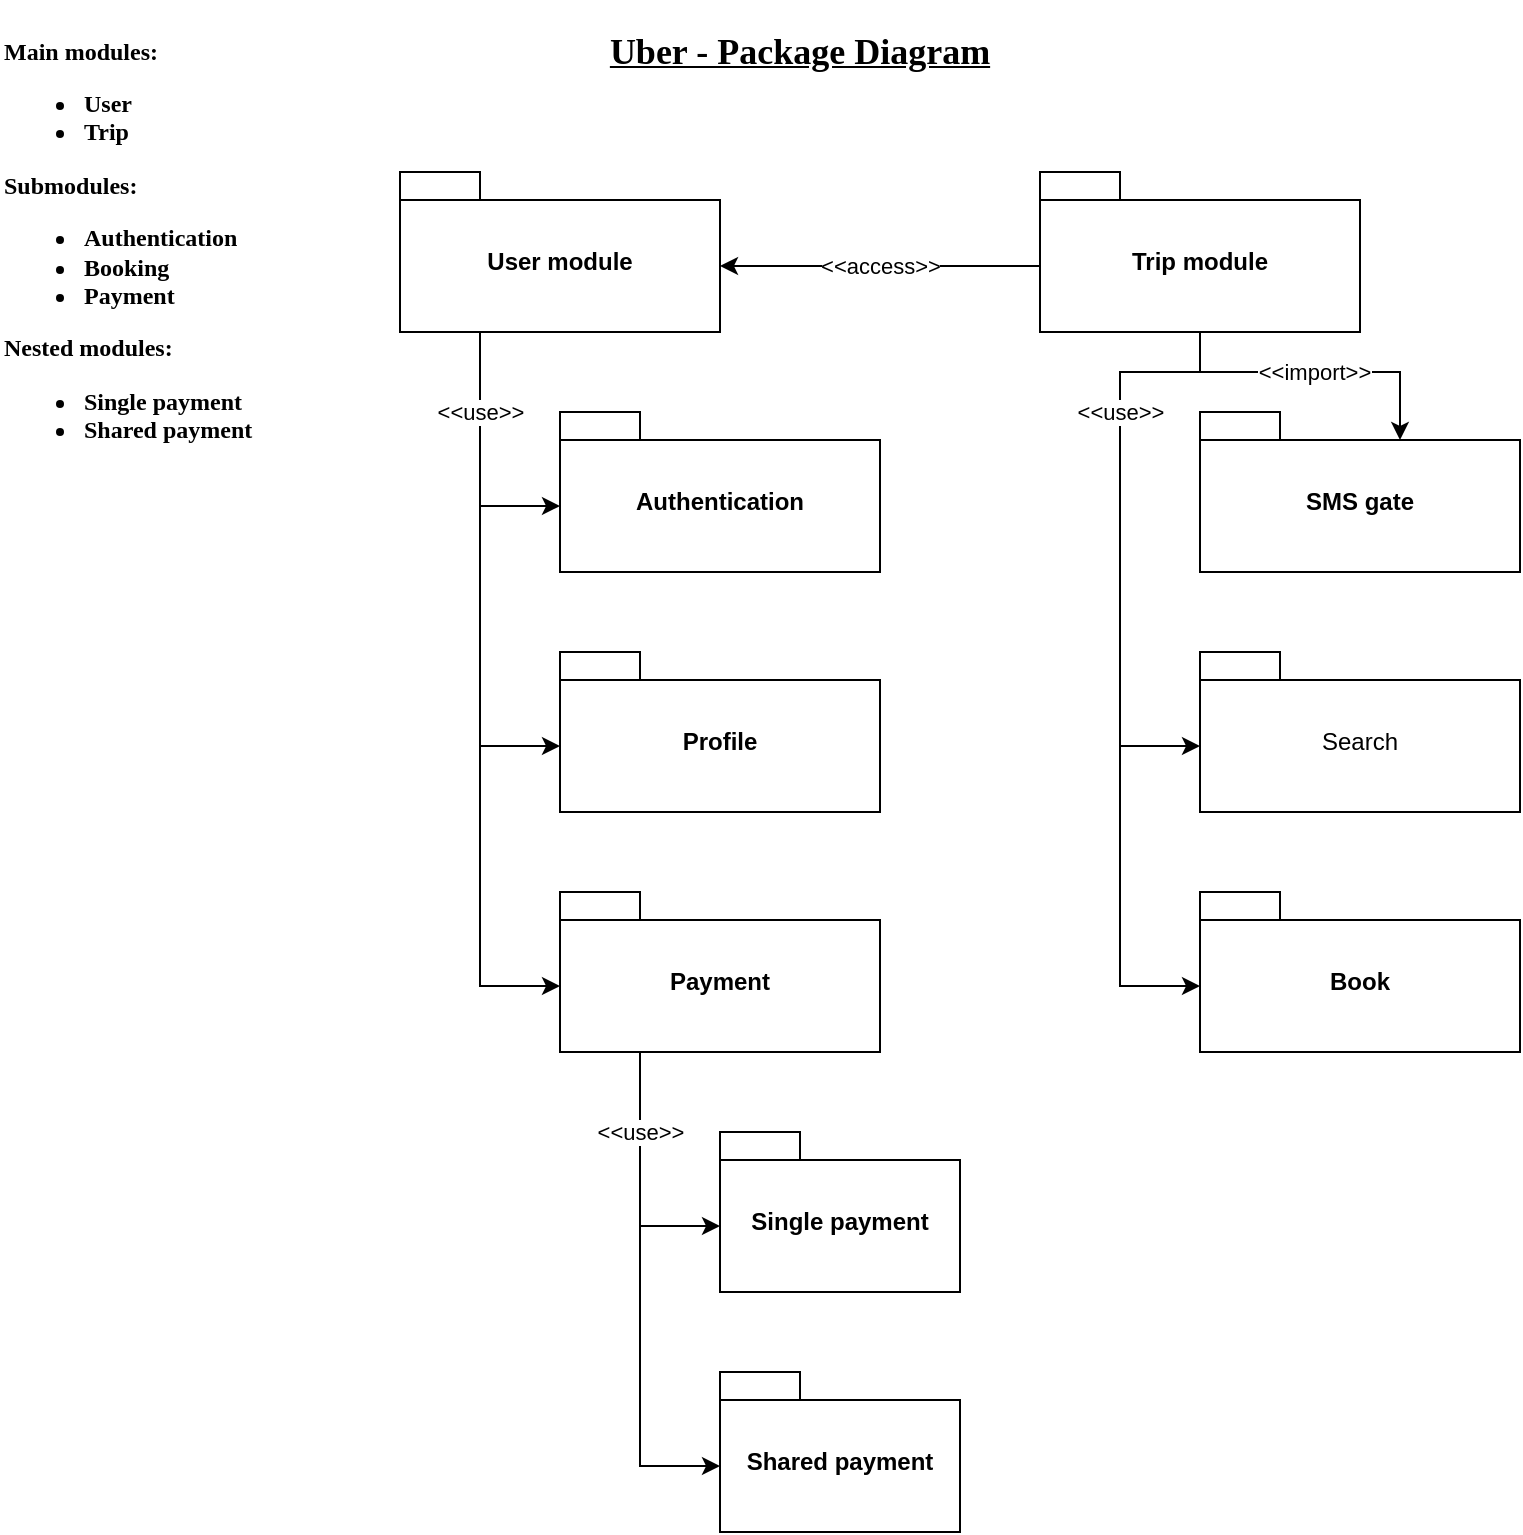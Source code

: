 <mxfile version="21.2.3" type="device">
  <diagram name="Página-1" id="1fvcG23crWfIbfJi2DBt">
    <mxGraphModel dx="874" dy="476" grid="1" gridSize="10" guides="1" tooltips="1" connect="1" arrows="1" fold="1" page="1" pageScale="1" pageWidth="827" pageHeight="1169" background="#ffffff" math="0" shadow="0">
      <root>
        <mxCell id="0" />
        <mxCell id="1" parent="0" />
        <mxCell id="rSQ5uIUUuOZ013JtsYNy-1" value="Main modules:&lt;br&gt;&lt;ul&gt;&lt;li&gt;User&lt;/li&gt;&lt;li&gt;Trip&lt;/li&gt;&lt;/ul&gt;&lt;div&gt;Submodules:&lt;/div&gt;&lt;div&gt;&lt;ul&gt;&lt;li&gt;Authentication&lt;/li&gt;&lt;li&gt;Booking&lt;/li&gt;&lt;li&gt;Payment&lt;/li&gt;&lt;/ul&gt;&lt;div&gt;Nested modules:&lt;/div&gt;&lt;/div&gt;&lt;div&gt;&lt;ul&gt;&lt;li&gt;Single payment&lt;/li&gt;&lt;li&gt;Shared payment&lt;/li&gt;&lt;/ul&gt;&lt;/div&gt;" style="text;html=1;strokeColor=none;fillColor=none;align=left;verticalAlign=middle;whiteSpace=wrap;rounded=0;fontFamily=Coming Soon;fontSource=https%3A%2F%2Ffonts.googleapis.com%2Fcss%3Ffamily%3DComing%2BSoon;fontStyle=1" parent="1" vertex="1">
          <mxGeometry x="40" y="40" width="200" height="240" as="geometry" />
        </mxCell>
        <mxCell id="rSQ5uIUUuOZ013JtsYNy-2" value="&lt;h2&gt;Uber - Package Diagram&lt;/h2&gt;" style="text;html=1;strokeColor=none;fillColor=none;align=center;verticalAlign=middle;whiteSpace=wrap;rounded=0;fontFamily=Coming Soon;fontSource=https%3A%2F%2Ffonts.googleapis.com%2Fcss%3Ffamily%3DComing%2BSoon;fontStyle=5" parent="1" vertex="1">
          <mxGeometry x="280" y="40" width="320" height="40" as="geometry" />
        </mxCell>
        <mxCell id="ph3p8qwkE77x6BA0q86V-5" value="&amp;lt;&amp;lt;use&amp;gt;&amp;gt;" style="edgeStyle=orthogonalEdgeStyle;rounded=0;orthogonalLoop=1;jettySize=auto;html=1;exitX=0.25;exitY=1;exitDx=0;exitDy=0;exitPerimeter=0;entryX=0;entryY=0;entryDx=0;entryDy=47;entryPerimeter=0;" edge="1" parent="1" source="ph3p8qwkE77x6BA0q86V-1" target="ph3p8qwkE77x6BA0q86V-3">
          <mxGeometry x="-0.37" relative="1" as="geometry">
            <mxPoint as="offset" />
          </mxGeometry>
        </mxCell>
        <mxCell id="ph3p8qwkE77x6BA0q86V-7" style="edgeStyle=orthogonalEdgeStyle;rounded=0;orthogonalLoop=1;jettySize=auto;html=1;entryX=0;entryY=0;entryDx=0;entryDy=47;entryPerimeter=0;" edge="1" parent="1" target="ph3p8qwkE77x6BA0q86V-6">
          <mxGeometry relative="1" as="geometry">
            <mxPoint x="280" y="280" as="sourcePoint" />
            <Array as="points">
              <mxPoint x="280" y="407" />
            </Array>
          </mxGeometry>
        </mxCell>
        <mxCell id="ph3p8qwkE77x6BA0q86V-10" style="edgeStyle=orthogonalEdgeStyle;rounded=0;orthogonalLoop=1;jettySize=auto;html=1;entryX=0;entryY=0;entryDx=0;entryDy=47;entryPerimeter=0;" edge="1" parent="1" target="ph3p8qwkE77x6BA0q86V-9">
          <mxGeometry relative="1" as="geometry">
            <mxPoint x="280" y="280" as="sourcePoint" />
            <Array as="points">
              <mxPoint x="280" y="527" />
            </Array>
          </mxGeometry>
        </mxCell>
        <mxCell id="ph3p8qwkE77x6BA0q86V-1" value="User module" style="shape=folder;fontStyle=1;spacingTop=10;tabWidth=40;tabHeight=14;tabPosition=left;html=1;whiteSpace=wrap;" vertex="1" parent="1">
          <mxGeometry x="240" y="120" width="160" height="80" as="geometry" />
        </mxCell>
        <mxCell id="ph3p8qwkE77x6BA0q86V-4" value="&amp;lt;&amp;lt;access&amp;gt;&amp;gt;" style="edgeStyle=orthogonalEdgeStyle;rounded=0;orthogonalLoop=1;jettySize=auto;html=1;entryX=0;entryY=0;entryDx=160;entryDy=47;entryPerimeter=0;exitX=0;exitY=0;exitDx=0;exitDy=47;exitPerimeter=0;" edge="1" parent="1" source="ph3p8qwkE77x6BA0q86V-2" target="ph3p8qwkE77x6BA0q86V-1">
          <mxGeometry relative="1" as="geometry" />
        </mxCell>
        <mxCell id="ph3p8qwkE77x6BA0q86V-16" value="&amp;lt;&amp;lt;import&amp;gt;&amp;gt;" style="edgeStyle=orthogonalEdgeStyle;rounded=0;orthogonalLoop=1;jettySize=auto;html=1;exitX=0.5;exitY=1;exitDx=0;exitDy=0;exitPerimeter=0;entryX=0;entryY=0;entryDx=100;entryDy=14;entryPerimeter=0;" edge="1" parent="1" source="ph3p8qwkE77x6BA0q86V-2" target="ph3p8qwkE77x6BA0q86V-15">
          <mxGeometry relative="1" as="geometry" />
        </mxCell>
        <mxCell id="ph3p8qwkE77x6BA0q86V-19" style="edgeStyle=orthogonalEdgeStyle;rounded=0;orthogonalLoop=1;jettySize=auto;html=1;exitX=0.5;exitY=1;exitDx=0;exitDy=0;exitPerimeter=0;entryX=0;entryY=0;entryDx=0;entryDy=47;entryPerimeter=0;" edge="1" parent="1" source="ph3p8qwkE77x6BA0q86V-2" target="ph3p8qwkE77x6BA0q86V-17">
          <mxGeometry relative="1" as="geometry">
            <Array as="points">
              <mxPoint x="640" y="220" />
              <mxPoint x="600" y="220" />
              <mxPoint x="600" y="407" />
            </Array>
          </mxGeometry>
        </mxCell>
        <mxCell id="ph3p8qwkE77x6BA0q86V-21" value="&amp;lt;&amp;lt;use&amp;gt;&amp;gt;" style="edgeStyle=orthogonalEdgeStyle;rounded=0;orthogonalLoop=1;jettySize=auto;html=1;exitX=0.5;exitY=1;exitDx=0;exitDy=0;exitPerimeter=0;entryX=0;entryY=0;entryDx=0;entryDy=47;entryPerimeter=0;" edge="1" parent="1" source="ph3p8qwkE77x6BA0q86V-2" target="ph3p8qwkE77x6BA0q86V-18">
          <mxGeometry x="-0.607" relative="1" as="geometry">
            <Array as="points">
              <mxPoint x="640" y="220" />
              <mxPoint x="600" y="220" />
              <mxPoint x="600" y="527" />
            </Array>
            <mxPoint as="offset" />
          </mxGeometry>
        </mxCell>
        <mxCell id="ph3p8qwkE77x6BA0q86V-2" value="Trip module" style="shape=folder;fontStyle=1;spacingTop=10;tabWidth=40;tabHeight=14;tabPosition=left;html=1;whiteSpace=wrap;" vertex="1" parent="1">
          <mxGeometry x="560" y="120" width="160" height="80" as="geometry" />
        </mxCell>
        <mxCell id="ph3p8qwkE77x6BA0q86V-3" value="Authentication" style="shape=folder;fontStyle=1;spacingTop=10;tabWidth=40;tabHeight=14;tabPosition=left;html=1;whiteSpace=wrap;" vertex="1" parent="1">
          <mxGeometry x="320" y="240" width="160" height="80" as="geometry" />
        </mxCell>
        <mxCell id="ph3p8qwkE77x6BA0q86V-6" value="Profile" style="shape=folder;fontStyle=1;spacingTop=10;tabWidth=40;tabHeight=14;tabPosition=left;html=1;whiteSpace=wrap;" vertex="1" parent="1">
          <mxGeometry x="320" y="360" width="160" height="80" as="geometry" />
        </mxCell>
        <mxCell id="ph3p8qwkE77x6BA0q86V-13" style="edgeStyle=orthogonalEdgeStyle;rounded=0;orthogonalLoop=1;jettySize=auto;html=1;exitX=0.25;exitY=1;exitDx=0;exitDy=0;exitPerimeter=0;entryX=0;entryY=0;entryDx=0;entryDy=47;entryPerimeter=0;" edge="1" parent="1" source="ph3p8qwkE77x6BA0q86V-9" target="ph3p8qwkE77x6BA0q86V-12">
          <mxGeometry relative="1" as="geometry" />
        </mxCell>
        <mxCell id="ph3p8qwkE77x6BA0q86V-14" value="&amp;lt;&amp;lt;use&amp;gt;&amp;gt;" style="edgeStyle=orthogonalEdgeStyle;rounded=0;orthogonalLoop=1;jettySize=auto;html=1;exitX=0.25;exitY=1;exitDx=0;exitDy=0;exitPerimeter=0;entryX=0;entryY=0;entryDx=0;entryDy=47;entryPerimeter=0;" edge="1" parent="1" source="ph3p8qwkE77x6BA0q86V-9" target="ph3p8qwkE77x6BA0q86V-11">
          <mxGeometry x="-0.37" relative="1" as="geometry">
            <mxPoint as="offset" />
          </mxGeometry>
        </mxCell>
        <mxCell id="ph3p8qwkE77x6BA0q86V-9" value="Payment" style="shape=folder;fontStyle=1;spacingTop=10;tabWidth=40;tabHeight=14;tabPosition=left;html=1;whiteSpace=wrap;" vertex="1" parent="1">
          <mxGeometry x="320" y="480" width="160" height="80" as="geometry" />
        </mxCell>
        <mxCell id="ph3p8qwkE77x6BA0q86V-11" value="Single payment" style="shape=folder;fontStyle=1;spacingTop=10;tabWidth=40;tabHeight=14;tabPosition=left;html=1;whiteSpace=wrap;" vertex="1" parent="1">
          <mxGeometry x="400" y="600" width="120" height="80" as="geometry" />
        </mxCell>
        <mxCell id="ph3p8qwkE77x6BA0q86V-12" value="Shared payment" style="shape=folder;fontStyle=1;spacingTop=10;tabWidth=40;tabHeight=14;tabPosition=left;html=1;whiteSpace=wrap;" vertex="1" parent="1">
          <mxGeometry x="400" y="720" width="120" height="80" as="geometry" />
        </mxCell>
        <mxCell id="ph3p8qwkE77x6BA0q86V-15" value="SMS gate" style="shape=folder;fontStyle=1;spacingTop=10;tabWidth=40;tabHeight=14;tabPosition=left;html=1;whiteSpace=wrap;" vertex="1" parent="1">
          <mxGeometry x="640" y="240" width="160" height="80" as="geometry" />
        </mxCell>
        <mxCell id="ph3p8qwkE77x6BA0q86V-17" value="Search" style="shape=folder;fontStyle=0;spacingTop=10;tabWidth=40;tabHeight=14;tabPosition=left;html=1;whiteSpace=wrap;" vertex="1" parent="1">
          <mxGeometry x="640" y="360" width="160" height="80" as="geometry" />
        </mxCell>
        <mxCell id="ph3p8qwkE77x6BA0q86V-18" value="Book" style="shape=folder;fontStyle=1;spacingTop=10;tabWidth=40;tabHeight=14;tabPosition=left;html=1;whiteSpace=wrap;" vertex="1" parent="1">
          <mxGeometry x="640" y="480" width="160" height="80" as="geometry" />
        </mxCell>
      </root>
    </mxGraphModel>
  </diagram>
</mxfile>
